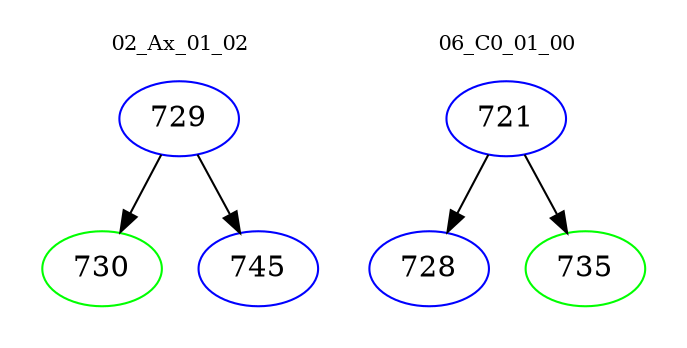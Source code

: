 digraph{
subgraph cluster_0 {
color = white
label = "02_Ax_01_02";
fontsize=10;
T0_729 [label="729", color="blue"]
T0_729 -> T0_730 [color="black"]
T0_730 [label="730", color="green"]
T0_729 -> T0_745 [color="black"]
T0_745 [label="745", color="blue"]
}
subgraph cluster_1 {
color = white
label = "06_C0_01_00";
fontsize=10;
T1_721 [label="721", color="blue"]
T1_721 -> T1_728 [color="black"]
T1_728 [label="728", color="blue"]
T1_721 -> T1_735 [color="black"]
T1_735 [label="735", color="green"]
}
}
